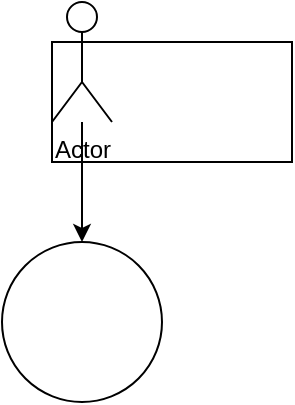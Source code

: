 <mxfile version="22.1.5" type="github">
  <diagram name="Stránka-1" id="951FYTE5dDydaC981Dtf">
    <mxGraphModel dx="1431" dy="748" grid="1" gridSize="10" guides="1" tooltips="1" connect="1" arrows="1" fold="1" page="1" pageScale="1" pageWidth="827" pageHeight="1169" math="0" shadow="0">
      <root>
        <mxCell id="0" />
        <mxCell id="1" parent="0" />
        <mxCell id="JmXJE_Q1yOTrepqEHo0f-1" value="" style="rounded=0;whiteSpace=wrap;html=1;" parent="1" vertex="1">
          <mxGeometry x="330" y="370" width="120" height="60" as="geometry" />
        </mxCell>
        <mxCell id="J4Ba_1ifq-t-_J1fq2xJ-2" value="" style="edgeStyle=orthogonalEdgeStyle;rounded=0;orthogonalLoop=1;jettySize=auto;html=1;" parent="1" source="JmXJE_Q1yOTrepqEHo0f-2" target="J4Ba_1ifq-t-_J1fq2xJ-1" edge="1">
          <mxGeometry relative="1" as="geometry" />
        </mxCell>
        <mxCell id="JmXJE_Q1yOTrepqEHo0f-2" value="Actor" style="shape=umlActor;verticalLabelPosition=bottom;verticalAlign=top;html=1;outlineConnect=0;" parent="1" vertex="1">
          <mxGeometry x="330" y="350" width="30" height="60" as="geometry" />
        </mxCell>
        <mxCell id="J4Ba_1ifq-t-_J1fq2xJ-1" value="" style="ellipse;whiteSpace=wrap;html=1;verticalAlign=top;" parent="1" vertex="1">
          <mxGeometry x="305" y="470" width="80" height="80" as="geometry" />
        </mxCell>
      </root>
    </mxGraphModel>
  </diagram>
</mxfile>
